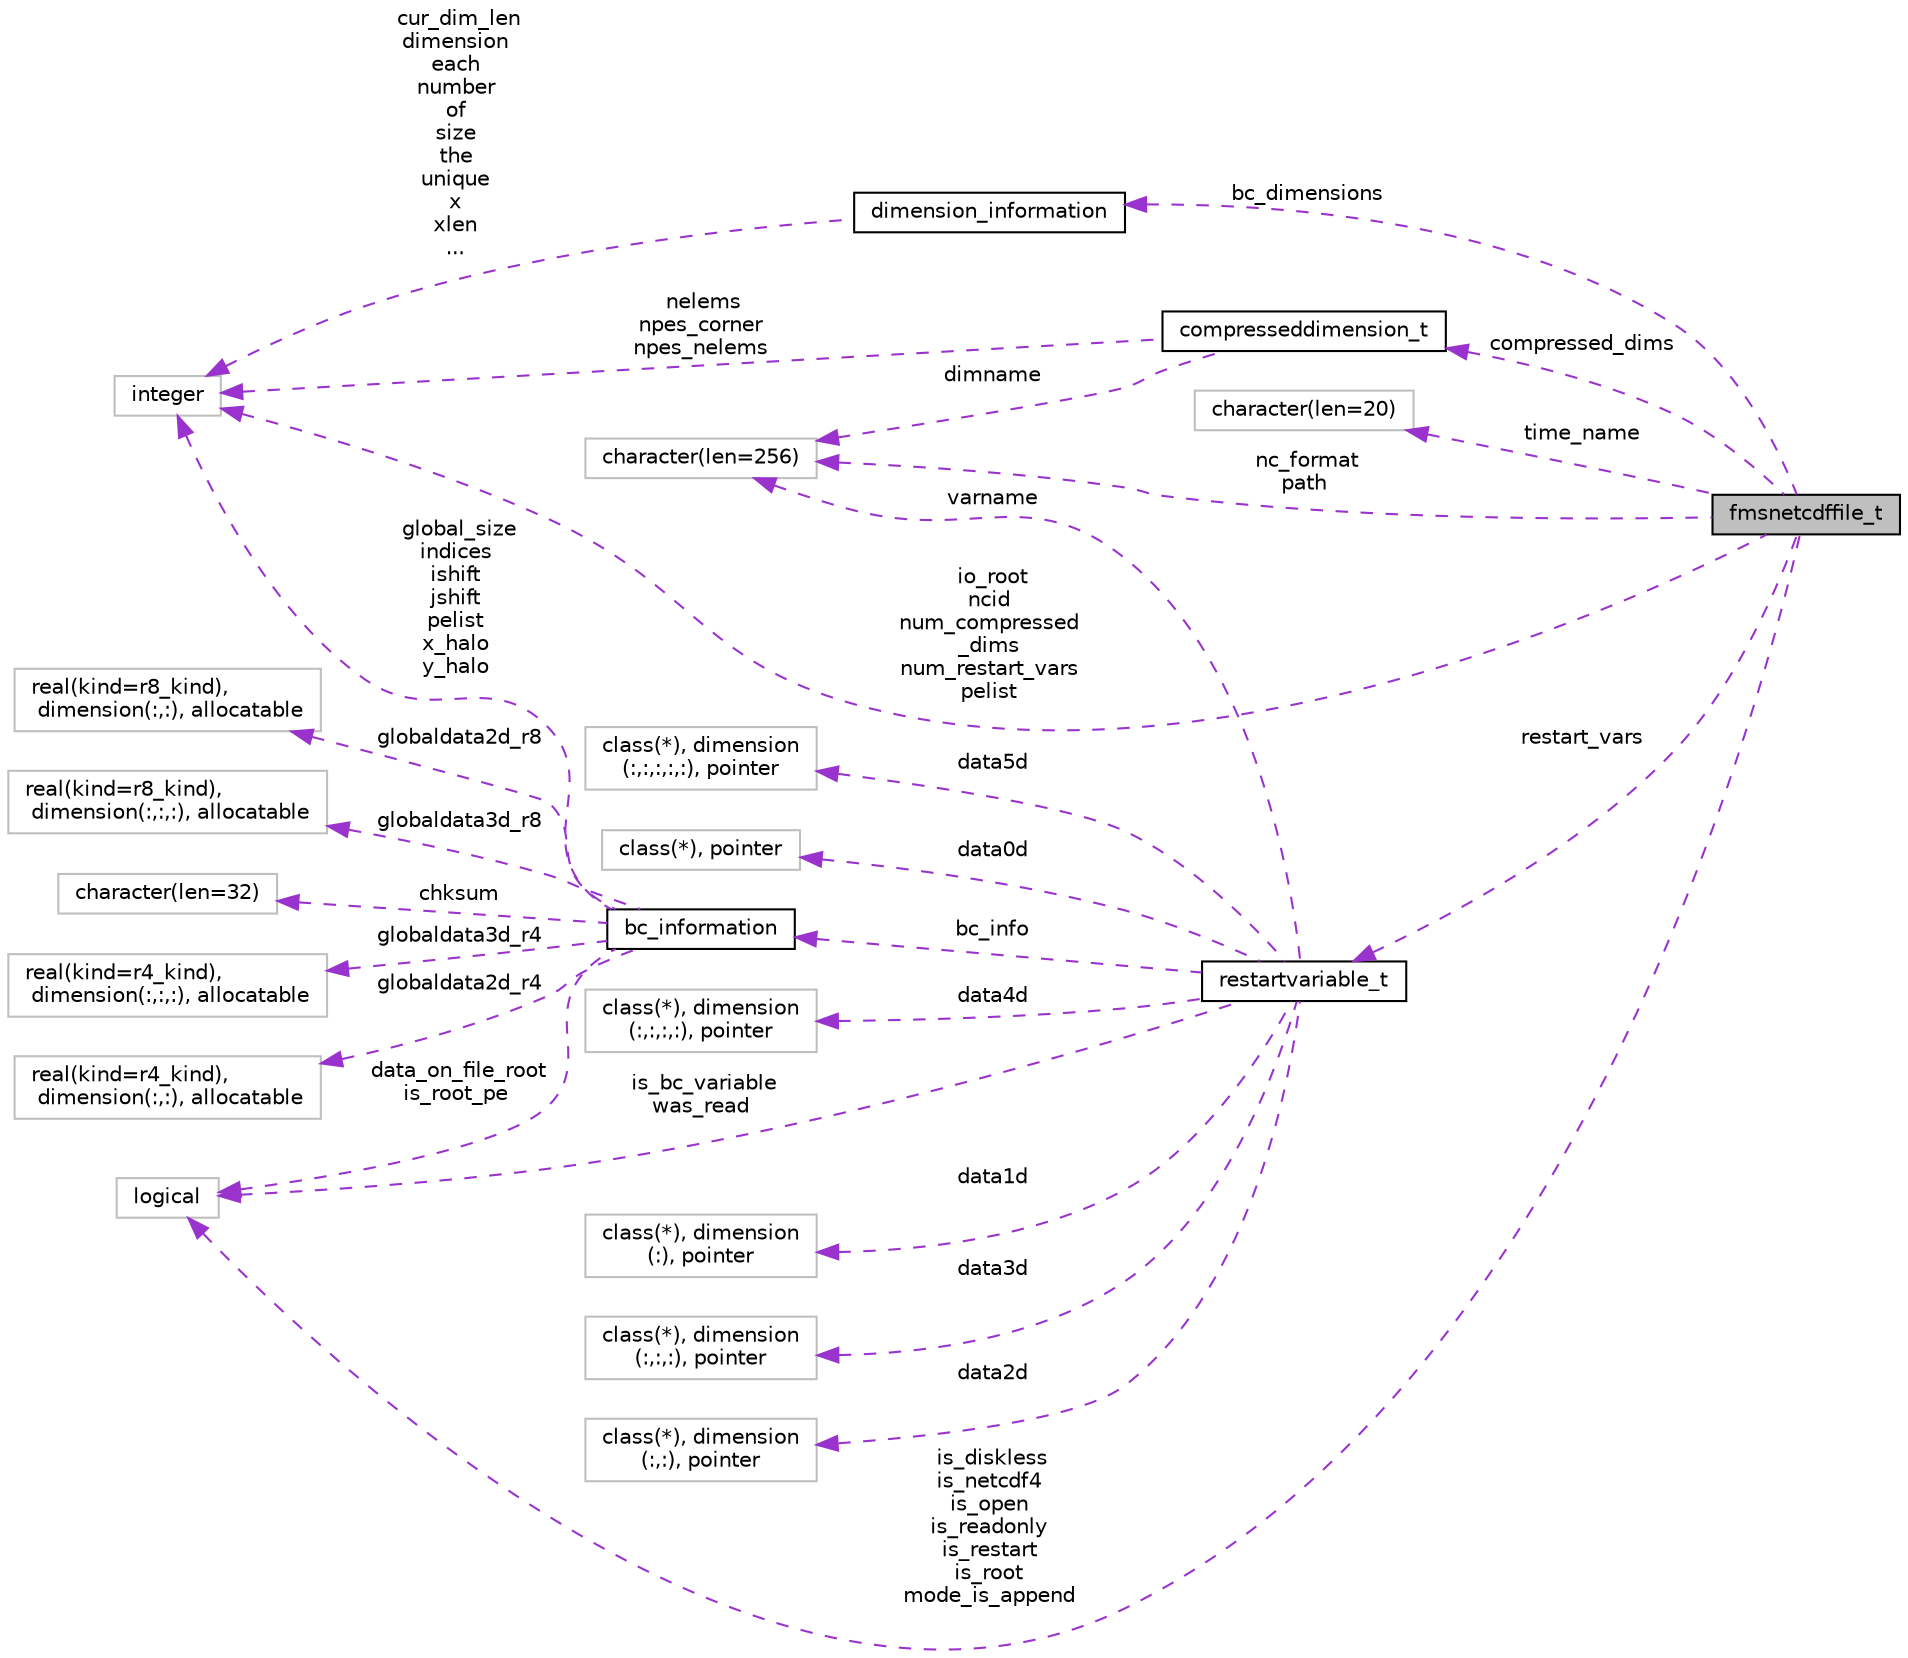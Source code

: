 digraph "fmsnetcdffile_t"
{
 // INTERACTIVE_SVG=YES
 // LATEX_PDF_SIZE
  edge [fontname="Helvetica",fontsize="10",labelfontname="Helvetica",labelfontsize="10"];
  node [fontname="Helvetica",fontsize="10",shape=record];
  rankdir="LR";
  Node1 [label="fmsnetcdffile_t",height=0.2,width=0.4,color="black", fillcolor="grey75", style="filled", fontcolor="black",tooltip="Netcdf file type."];
  Node2 -> Node1 [dir="back",color="darkorchid3",fontsize="10",style="dashed",label=" is_diskless\nis_netcdf4\nis_open\nis_readonly\nis_restart\nis_root\nmode_is_append" ,fontname="Helvetica"];
  Node2 [label="logical",height=0.2,width=0.4,color="grey75", fillcolor="white", style="filled",tooltip=" "];
  Node3 -> Node1 [dir="back",color="darkorchid3",fontsize="10",style="dashed",label=" nc_format\npath" ,fontname="Helvetica"];
  Node3 [label="character(len=256)",height=0.2,width=0.4,color="grey75", fillcolor="white", style="filled",tooltip=" "];
  Node4 -> Node1 [dir="back",color="darkorchid3",fontsize="10",style="dashed",label=" time_name" ,fontname="Helvetica"];
  Node4 [label="character(len=20)",height=0.2,width=0.4,color="grey75", fillcolor="white", style="filled",tooltip=" "];
  Node5 -> Node1 [dir="back",color="darkorchid3",fontsize="10",style="dashed",label=" compressed_dims" ,fontname="Helvetica"];
  Node5 [label="compresseddimension_t",height=0.2,width=0.4,color="black", fillcolor="white", style="filled",URL="$group__netcdf__io__mod.html#structnetcdf__io__mod_1_1compresseddimension__t",tooltip="Compressed dimension."];
  Node3 -> Node5 [dir="back",color="darkorchid3",fontsize="10",style="dashed",label=" dimname" ,fontname="Helvetica"];
  Node6 -> Node5 [dir="back",color="darkorchid3",fontsize="10",style="dashed",label=" nelems\nnpes_corner\nnpes_nelems" ,fontname="Helvetica"];
  Node6 [label="integer",height=0.2,width=0.4,color="grey75", fillcolor="white", style="filled",tooltip=" "];
  Node7 -> Node1 [dir="back",color="darkorchid3",fontsize="10",style="dashed",label=" bc_dimensions" ,fontname="Helvetica"];
  Node7 [label="dimension_information",height=0.2,width=0.4,color="black", fillcolor="white", style="filled",URL="$group__netcdf__io__mod.html#structnetcdf__io__mod_1_1dimension__information",tooltip="information about the current dimensions for regional restart variables"];
  Node6 -> Node7 [dir="back",color="darkorchid3",fontsize="10",style="dashed",label=" cur_dim_len\ndimension\neach\nnumber\nof\nsize\nthe\nunique\nx\nxlen\n..." ,fontname="Helvetica"];
  Node8 -> Node1 [dir="back",color="darkorchid3",fontsize="10",style="dashed",label=" restart_vars" ,fontname="Helvetica"];
  Node8 [label="restartvariable_t",height=0.2,width=0.4,color="black", fillcolor="white", style="filled",URL="$group__netcdf__io__mod.html#structnetcdf__io__mod_1_1restartvariable__t",tooltip="Restart variable."];
  Node2 -> Node8 [dir="back",color="darkorchid3",fontsize="10",style="dashed",label=" is_bc_variable\nwas_read" ,fontname="Helvetica"];
  Node9 -> Node8 [dir="back",color="darkorchid3",fontsize="10",style="dashed",label=" data3d" ,fontname="Helvetica"];
  Node9 [label="class(*), dimension\l(:,:,:), pointer",height=0.2,width=0.4,color="grey75", fillcolor="white", style="filled",tooltip=" "];
  Node10 -> Node8 [dir="back",color="darkorchid3",fontsize="10",style="dashed",label=" data2d" ,fontname="Helvetica"];
  Node10 [label="class(*), dimension\l(:,:), pointer",height=0.2,width=0.4,color="grey75", fillcolor="white", style="filled",tooltip=" "];
  Node11 -> Node8 [dir="back",color="darkorchid3",fontsize="10",style="dashed",label=" data5d" ,fontname="Helvetica"];
  Node11 [label="class(*), dimension\l(:,:,:,:,:), pointer",height=0.2,width=0.4,color="grey75", fillcolor="white", style="filled",tooltip=" "];
  Node12 -> Node8 [dir="back",color="darkorchid3",fontsize="10",style="dashed",label=" data0d" ,fontname="Helvetica"];
  Node12 [label="class(*), pointer",height=0.2,width=0.4,color="grey75", fillcolor="white", style="filled",tooltip=" "];
  Node3 -> Node8 [dir="back",color="darkorchid3",fontsize="10",style="dashed",label=" varname" ,fontname="Helvetica"];
  Node13 -> Node8 [dir="back",color="darkorchid3",fontsize="10",style="dashed",label=" data4d" ,fontname="Helvetica"];
  Node13 [label="class(*), dimension\l(:,:,:,:), pointer",height=0.2,width=0.4,color="grey75", fillcolor="white", style="filled",tooltip=" "];
  Node14 -> Node8 [dir="back",color="darkorchid3",fontsize="10",style="dashed",label=" data1d" ,fontname="Helvetica"];
  Node14 [label="class(*), dimension\l(:), pointer",height=0.2,width=0.4,color="grey75", fillcolor="white", style="filled",tooltip=" "];
  Node15 -> Node8 [dir="back",color="darkorchid3",fontsize="10",style="dashed",label=" bc_info" ,fontname="Helvetica"];
  Node15 [label="bc_information",height=0.2,width=0.4,color="black", fillcolor="white", style="filled",URL="$group__netcdf__io__mod.html#structnetcdf__io__mod_1_1bc__information",tooltip="information needed fr regional restart variables"];
  Node2 -> Node15 [dir="back",color="darkorchid3",fontsize="10",style="dashed",label=" data_on_file_root\nis_root_pe" ,fontname="Helvetica"];
  Node16 -> Node15 [dir="back",color="darkorchid3",fontsize="10",style="dashed",label=" globaldata2d_r8" ,fontname="Helvetica"];
  Node16 [label="real(kind=r8_kind),\l dimension(:,:), allocatable",height=0.2,width=0.4,color="grey75", fillcolor="white", style="filled",tooltip=" "];
  Node17 -> Node15 [dir="back",color="darkorchid3",fontsize="10",style="dashed",label=" globaldata3d_r8" ,fontname="Helvetica"];
  Node17 [label="real(kind=r8_kind),\l dimension(:,:,:), allocatable",height=0.2,width=0.4,color="grey75", fillcolor="white", style="filled",tooltip=" "];
  Node18 -> Node15 [dir="back",color="darkorchid3",fontsize="10",style="dashed",label=" chksum" ,fontname="Helvetica"];
  Node18 [label="character(len=32)",height=0.2,width=0.4,color="grey75", fillcolor="white", style="filled",tooltip=" "];
  Node6 -> Node15 [dir="back",color="darkorchid3",fontsize="10",style="dashed",label=" global_size\nindices\nishift\njshift\npelist\nx_halo\ny_halo" ,fontname="Helvetica"];
  Node19 -> Node15 [dir="back",color="darkorchid3",fontsize="10",style="dashed",label=" globaldata3d_r4" ,fontname="Helvetica"];
  Node19 [label="real(kind=r4_kind),\l dimension(:,:,:), allocatable",height=0.2,width=0.4,color="grey75", fillcolor="white", style="filled",tooltip=" "];
  Node20 -> Node15 [dir="back",color="darkorchid3",fontsize="10",style="dashed",label=" globaldata2d_r4" ,fontname="Helvetica"];
  Node20 [label="real(kind=r4_kind),\l dimension(:,:), allocatable",height=0.2,width=0.4,color="grey75", fillcolor="white", style="filled",tooltip=" "];
  Node6 -> Node1 [dir="back",color="darkorchid3",fontsize="10",style="dashed",label=" io_root\nncid\nnum_compressed\l_dims\nnum_restart_vars\npelist" ,fontname="Helvetica"];
}
